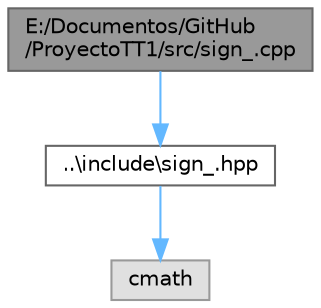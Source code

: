digraph "E:/Documentos/GitHub/ProyectoTT1/src/sign_.cpp"
{
 // LATEX_PDF_SIZE
  bgcolor="transparent";
  edge [fontname=Helvetica,fontsize=10,labelfontname=Helvetica,labelfontsize=10];
  node [fontname=Helvetica,fontsize=10,shape=box,height=0.2,width=0.4];
  Node1 [id="Node000001",label="E:/Documentos/GitHub\l/ProyectoTT1/src/sign_.cpp",height=0.2,width=0.4,color="gray40", fillcolor="grey60", style="filled", fontcolor="black",tooltip="Cálculo del valor absoluto de un número con el signo de otro."];
  Node1 -> Node2 [id="edge1_Node000001_Node000002",color="steelblue1",style="solid",tooltip=" "];
  Node2 [id="Node000002",label="..\\include\\sign_.hpp",height=0.2,width=0.4,color="grey40", fillcolor="white", style="filled",URL="$sign___8hpp.html",tooltip="Este archivo de cabecera contiene una implementación de la función sign_."];
  Node2 -> Node3 [id="edge2_Node000002_Node000003",color="steelblue1",style="solid",tooltip=" "];
  Node3 [id="Node000003",label="cmath",height=0.2,width=0.4,color="grey60", fillcolor="#E0E0E0", style="filled",tooltip=" "];
}
